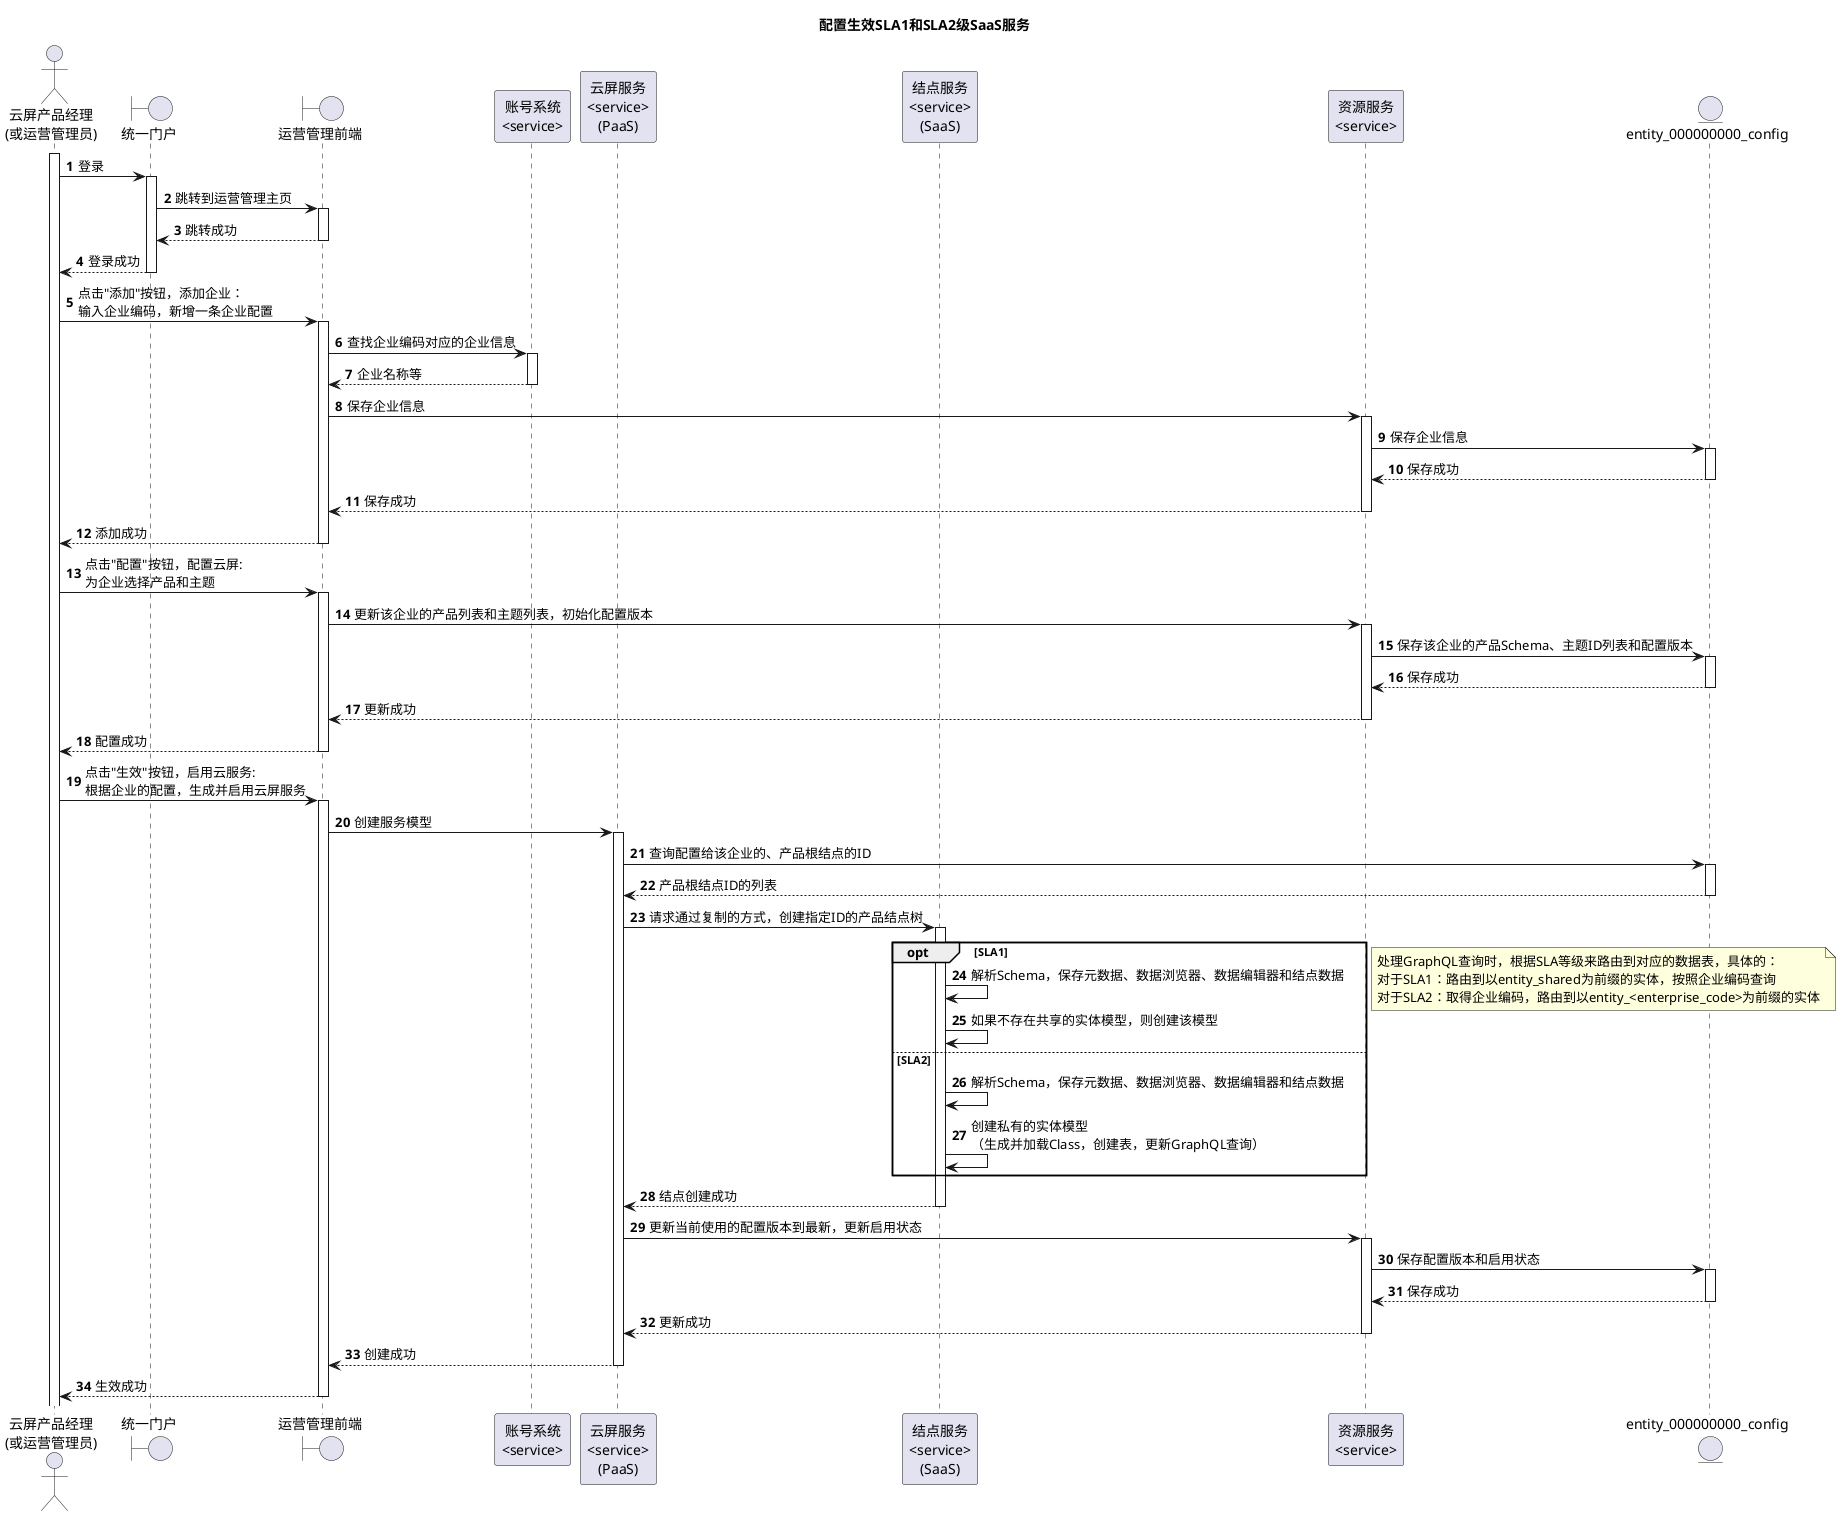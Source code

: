 @startuml

title 配置生效SLA1和SLA2级SaaS服务
autonumber

actor "云屏产品经理\n(或运营管理员)" as screenPm

boundary 统一门户 as loginWeb
boundary "运营管理前端" as screenWeb

participant "账号系统\n<service>" as accountService
participant "云屏服务\n<service>\n(PaaS)" as paasService
participant "结点服务\n<service>\n(SaaS)" as nodeService
participant "资源服务\n<service>" as resourceService

entity "entity_000000000_config" as resources

activate screenPm
screenPm -> loginWeb: 登录
activate loginWeb
loginWeb -> screenWeb: 跳转到运营管理主页
activate screenWeb
return 跳转成功
return 登录成功

screenPm -> screenWeb: 点击"添加"按钮，添加企业：\n输入企业编码，新增一条企业配置
activate screenWeb
screenWeb -> accountService: 查找企业编码对应的企业信息
activate accountService
return 企业名称等

screenWeb -> resourceService: 保存企业信息
activate resourceService
resourceService -> resources: 保存企业信息
activate resources
return 保存成功
return 保存成功
return 添加成功

screenPm -> screenWeb: 点击"配置"按钮，配置云屏:\n为企业选择产品和主题
activate screenWeb
screenWeb -> resourceService: 更新该企业的产品列表和主题列表，初始化配置版本
activate resourceService

resourceService -> resources: 保存该企业的产品Schema、主题ID列表和配置版本
activate resources
return 保存成功
return 更新成功
return 配置成功

screenPm -> screenWeb: 点击"生效"按钮，启用云服务:\n根据企业的配置，生成并启用云屏服务
activate screenWeb


screenWeb -> paasService:创建服务模型
activate paasService

paasService -> resources: 查询配置给该企业的、产品根结点的ID
activate resources
return 产品根结点ID的列表

paasService -> nodeService: 请求通过复制的方式，创建指定ID的产品结点树
activate nodeService

opt SLA1
nodeService -> nodeService: 解析Schema，保存元数据、数据浏览器、数据编辑器和结点数据
nodeService -> nodeService: 如果不存在共享的实体模型，则创建该模型
else SLA2
nodeService -> nodeService: 解析Schema，保存元数据、数据浏览器、数据编辑器和结点数据
nodeService -> nodeService: 创建私有的实体模型\n（生成并加载Class，创建表，更新GraphQL查询）
end
note left
处理GraphQL查询时，根据SLA等级来路由到对应的数据表，具体的：
对于SLA1：路由到以entity_shared为前缀的实体，按照企业编码查询
对于SLA2：取得企业编码，路由到以entity_<enterprise_code>为前缀的实体
end note
return 结点创建成功

paasService -> resourceService: 更新当前使用的配置版本到最新，更新启用状态
activate resourceService
resourceService -> resources: 保存配置版本和启用状态
activate resources
return 保存成功
return 更新成功

return 创建成功
return 生效成功

@enduml